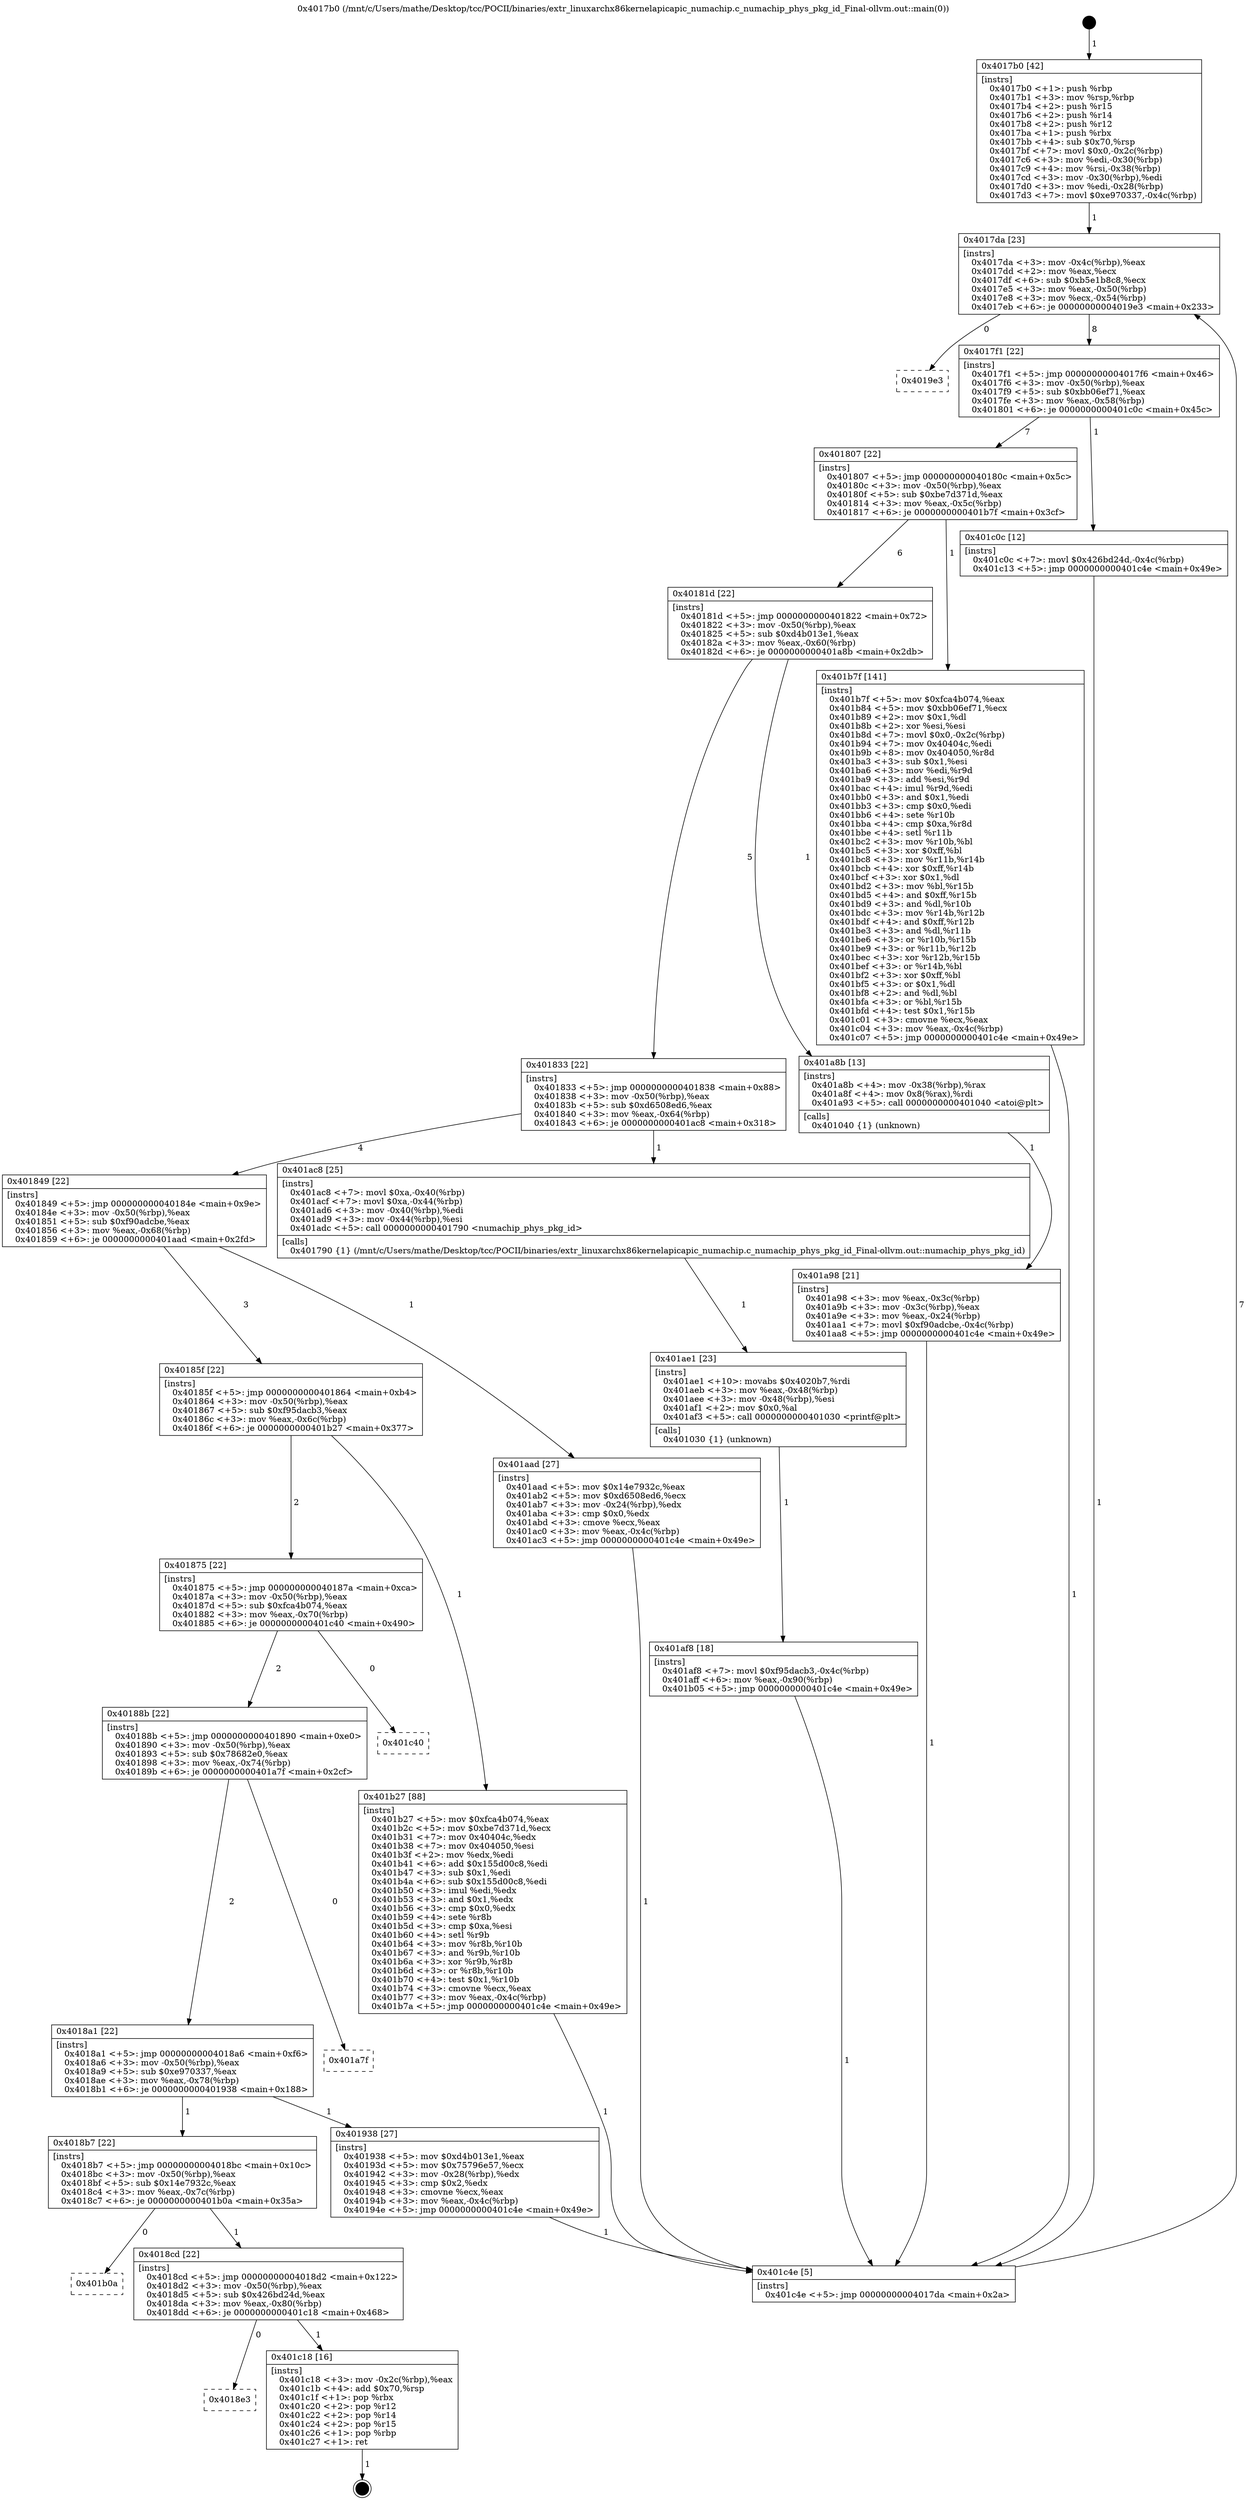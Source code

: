 digraph "0x4017b0" {
  label = "0x4017b0 (/mnt/c/Users/mathe/Desktop/tcc/POCII/binaries/extr_linuxarchx86kernelapicapic_numachip.c_numachip_phys_pkg_id_Final-ollvm.out::main(0))"
  labelloc = "t"
  node[shape=record]

  Entry [label="",width=0.3,height=0.3,shape=circle,fillcolor=black,style=filled]
  "0x4017da" [label="{
     0x4017da [23]\l
     | [instrs]\l
     &nbsp;&nbsp;0x4017da \<+3\>: mov -0x4c(%rbp),%eax\l
     &nbsp;&nbsp;0x4017dd \<+2\>: mov %eax,%ecx\l
     &nbsp;&nbsp;0x4017df \<+6\>: sub $0xb5e1b8c8,%ecx\l
     &nbsp;&nbsp;0x4017e5 \<+3\>: mov %eax,-0x50(%rbp)\l
     &nbsp;&nbsp;0x4017e8 \<+3\>: mov %ecx,-0x54(%rbp)\l
     &nbsp;&nbsp;0x4017eb \<+6\>: je 00000000004019e3 \<main+0x233\>\l
  }"]
  "0x4019e3" [label="{
     0x4019e3\l
  }", style=dashed]
  "0x4017f1" [label="{
     0x4017f1 [22]\l
     | [instrs]\l
     &nbsp;&nbsp;0x4017f1 \<+5\>: jmp 00000000004017f6 \<main+0x46\>\l
     &nbsp;&nbsp;0x4017f6 \<+3\>: mov -0x50(%rbp),%eax\l
     &nbsp;&nbsp;0x4017f9 \<+5\>: sub $0xbb06ef71,%eax\l
     &nbsp;&nbsp;0x4017fe \<+3\>: mov %eax,-0x58(%rbp)\l
     &nbsp;&nbsp;0x401801 \<+6\>: je 0000000000401c0c \<main+0x45c\>\l
  }"]
  Exit [label="",width=0.3,height=0.3,shape=circle,fillcolor=black,style=filled,peripheries=2]
  "0x401c0c" [label="{
     0x401c0c [12]\l
     | [instrs]\l
     &nbsp;&nbsp;0x401c0c \<+7\>: movl $0x426bd24d,-0x4c(%rbp)\l
     &nbsp;&nbsp;0x401c13 \<+5\>: jmp 0000000000401c4e \<main+0x49e\>\l
  }"]
  "0x401807" [label="{
     0x401807 [22]\l
     | [instrs]\l
     &nbsp;&nbsp;0x401807 \<+5\>: jmp 000000000040180c \<main+0x5c\>\l
     &nbsp;&nbsp;0x40180c \<+3\>: mov -0x50(%rbp),%eax\l
     &nbsp;&nbsp;0x40180f \<+5\>: sub $0xbe7d371d,%eax\l
     &nbsp;&nbsp;0x401814 \<+3\>: mov %eax,-0x5c(%rbp)\l
     &nbsp;&nbsp;0x401817 \<+6\>: je 0000000000401b7f \<main+0x3cf\>\l
  }"]
  "0x4018e3" [label="{
     0x4018e3\l
  }", style=dashed]
  "0x401b7f" [label="{
     0x401b7f [141]\l
     | [instrs]\l
     &nbsp;&nbsp;0x401b7f \<+5\>: mov $0xfca4b074,%eax\l
     &nbsp;&nbsp;0x401b84 \<+5\>: mov $0xbb06ef71,%ecx\l
     &nbsp;&nbsp;0x401b89 \<+2\>: mov $0x1,%dl\l
     &nbsp;&nbsp;0x401b8b \<+2\>: xor %esi,%esi\l
     &nbsp;&nbsp;0x401b8d \<+7\>: movl $0x0,-0x2c(%rbp)\l
     &nbsp;&nbsp;0x401b94 \<+7\>: mov 0x40404c,%edi\l
     &nbsp;&nbsp;0x401b9b \<+8\>: mov 0x404050,%r8d\l
     &nbsp;&nbsp;0x401ba3 \<+3\>: sub $0x1,%esi\l
     &nbsp;&nbsp;0x401ba6 \<+3\>: mov %edi,%r9d\l
     &nbsp;&nbsp;0x401ba9 \<+3\>: add %esi,%r9d\l
     &nbsp;&nbsp;0x401bac \<+4\>: imul %r9d,%edi\l
     &nbsp;&nbsp;0x401bb0 \<+3\>: and $0x1,%edi\l
     &nbsp;&nbsp;0x401bb3 \<+3\>: cmp $0x0,%edi\l
     &nbsp;&nbsp;0x401bb6 \<+4\>: sete %r10b\l
     &nbsp;&nbsp;0x401bba \<+4\>: cmp $0xa,%r8d\l
     &nbsp;&nbsp;0x401bbe \<+4\>: setl %r11b\l
     &nbsp;&nbsp;0x401bc2 \<+3\>: mov %r10b,%bl\l
     &nbsp;&nbsp;0x401bc5 \<+3\>: xor $0xff,%bl\l
     &nbsp;&nbsp;0x401bc8 \<+3\>: mov %r11b,%r14b\l
     &nbsp;&nbsp;0x401bcb \<+4\>: xor $0xff,%r14b\l
     &nbsp;&nbsp;0x401bcf \<+3\>: xor $0x1,%dl\l
     &nbsp;&nbsp;0x401bd2 \<+3\>: mov %bl,%r15b\l
     &nbsp;&nbsp;0x401bd5 \<+4\>: and $0xff,%r15b\l
     &nbsp;&nbsp;0x401bd9 \<+3\>: and %dl,%r10b\l
     &nbsp;&nbsp;0x401bdc \<+3\>: mov %r14b,%r12b\l
     &nbsp;&nbsp;0x401bdf \<+4\>: and $0xff,%r12b\l
     &nbsp;&nbsp;0x401be3 \<+3\>: and %dl,%r11b\l
     &nbsp;&nbsp;0x401be6 \<+3\>: or %r10b,%r15b\l
     &nbsp;&nbsp;0x401be9 \<+3\>: or %r11b,%r12b\l
     &nbsp;&nbsp;0x401bec \<+3\>: xor %r12b,%r15b\l
     &nbsp;&nbsp;0x401bef \<+3\>: or %r14b,%bl\l
     &nbsp;&nbsp;0x401bf2 \<+3\>: xor $0xff,%bl\l
     &nbsp;&nbsp;0x401bf5 \<+3\>: or $0x1,%dl\l
     &nbsp;&nbsp;0x401bf8 \<+2\>: and %dl,%bl\l
     &nbsp;&nbsp;0x401bfa \<+3\>: or %bl,%r15b\l
     &nbsp;&nbsp;0x401bfd \<+4\>: test $0x1,%r15b\l
     &nbsp;&nbsp;0x401c01 \<+3\>: cmovne %ecx,%eax\l
     &nbsp;&nbsp;0x401c04 \<+3\>: mov %eax,-0x4c(%rbp)\l
     &nbsp;&nbsp;0x401c07 \<+5\>: jmp 0000000000401c4e \<main+0x49e\>\l
  }"]
  "0x40181d" [label="{
     0x40181d [22]\l
     | [instrs]\l
     &nbsp;&nbsp;0x40181d \<+5\>: jmp 0000000000401822 \<main+0x72\>\l
     &nbsp;&nbsp;0x401822 \<+3\>: mov -0x50(%rbp),%eax\l
     &nbsp;&nbsp;0x401825 \<+5\>: sub $0xd4b013e1,%eax\l
     &nbsp;&nbsp;0x40182a \<+3\>: mov %eax,-0x60(%rbp)\l
     &nbsp;&nbsp;0x40182d \<+6\>: je 0000000000401a8b \<main+0x2db\>\l
  }"]
  "0x401c18" [label="{
     0x401c18 [16]\l
     | [instrs]\l
     &nbsp;&nbsp;0x401c18 \<+3\>: mov -0x2c(%rbp),%eax\l
     &nbsp;&nbsp;0x401c1b \<+4\>: add $0x70,%rsp\l
     &nbsp;&nbsp;0x401c1f \<+1\>: pop %rbx\l
     &nbsp;&nbsp;0x401c20 \<+2\>: pop %r12\l
     &nbsp;&nbsp;0x401c22 \<+2\>: pop %r14\l
     &nbsp;&nbsp;0x401c24 \<+2\>: pop %r15\l
     &nbsp;&nbsp;0x401c26 \<+1\>: pop %rbp\l
     &nbsp;&nbsp;0x401c27 \<+1\>: ret\l
  }"]
  "0x401a8b" [label="{
     0x401a8b [13]\l
     | [instrs]\l
     &nbsp;&nbsp;0x401a8b \<+4\>: mov -0x38(%rbp),%rax\l
     &nbsp;&nbsp;0x401a8f \<+4\>: mov 0x8(%rax),%rdi\l
     &nbsp;&nbsp;0x401a93 \<+5\>: call 0000000000401040 \<atoi@plt\>\l
     | [calls]\l
     &nbsp;&nbsp;0x401040 \{1\} (unknown)\l
  }"]
  "0x401833" [label="{
     0x401833 [22]\l
     | [instrs]\l
     &nbsp;&nbsp;0x401833 \<+5\>: jmp 0000000000401838 \<main+0x88\>\l
     &nbsp;&nbsp;0x401838 \<+3\>: mov -0x50(%rbp),%eax\l
     &nbsp;&nbsp;0x40183b \<+5\>: sub $0xd6508ed6,%eax\l
     &nbsp;&nbsp;0x401840 \<+3\>: mov %eax,-0x64(%rbp)\l
     &nbsp;&nbsp;0x401843 \<+6\>: je 0000000000401ac8 \<main+0x318\>\l
  }"]
  "0x4018cd" [label="{
     0x4018cd [22]\l
     | [instrs]\l
     &nbsp;&nbsp;0x4018cd \<+5\>: jmp 00000000004018d2 \<main+0x122\>\l
     &nbsp;&nbsp;0x4018d2 \<+3\>: mov -0x50(%rbp),%eax\l
     &nbsp;&nbsp;0x4018d5 \<+5\>: sub $0x426bd24d,%eax\l
     &nbsp;&nbsp;0x4018da \<+3\>: mov %eax,-0x80(%rbp)\l
     &nbsp;&nbsp;0x4018dd \<+6\>: je 0000000000401c18 \<main+0x468\>\l
  }"]
  "0x401ac8" [label="{
     0x401ac8 [25]\l
     | [instrs]\l
     &nbsp;&nbsp;0x401ac8 \<+7\>: movl $0xa,-0x40(%rbp)\l
     &nbsp;&nbsp;0x401acf \<+7\>: movl $0xa,-0x44(%rbp)\l
     &nbsp;&nbsp;0x401ad6 \<+3\>: mov -0x40(%rbp),%edi\l
     &nbsp;&nbsp;0x401ad9 \<+3\>: mov -0x44(%rbp),%esi\l
     &nbsp;&nbsp;0x401adc \<+5\>: call 0000000000401790 \<numachip_phys_pkg_id\>\l
     | [calls]\l
     &nbsp;&nbsp;0x401790 \{1\} (/mnt/c/Users/mathe/Desktop/tcc/POCII/binaries/extr_linuxarchx86kernelapicapic_numachip.c_numachip_phys_pkg_id_Final-ollvm.out::numachip_phys_pkg_id)\l
  }"]
  "0x401849" [label="{
     0x401849 [22]\l
     | [instrs]\l
     &nbsp;&nbsp;0x401849 \<+5\>: jmp 000000000040184e \<main+0x9e\>\l
     &nbsp;&nbsp;0x40184e \<+3\>: mov -0x50(%rbp),%eax\l
     &nbsp;&nbsp;0x401851 \<+5\>: sub $0xf90adcbe,%eax\l
     &nbsp;&nbsp;0x401856 \<+3\>: mov %eax,-0x68(%rbp)\l
     &nbsp;&nbsp;0x401859 \<+6\>: je 0000000000401aad \<main+0x2fd\>\l
  }"]
  "0x401b0a" [label="{
     0x401b0a\l
  }", style=dashed]
  "0x401aad" [label="{
     0x401aad [27]\l
     | [instrs]\l
     &nbsp;&nbsp;0x401aad \<+5\>: mov $0x14e7932c,%eax\l
     &nbsp;&nbsp;0x401ab2 \<+5\>: mov $0xd6508ed6,%ecx\l
     &nbsp;&nbsp;0x401ab7 \<+3\>: mov -0x24(%rbp),%edx\l
     &nbsp;&nbsp;0x401aba \<+3\>: cmp $0x0,%edx\l
     &nbsp;&nbsp;0x401abd \<+3\>: cmove %ecx,%eax\l
     &nbsp;&nbsp;0x401ac0 \<+3\>: mov %eax,-0x4c(%rbp)\l
     &nbsp;&nbsp;0x401ac3 \<+5\>: jmp 0000000000401c4e \<main+0x49e\>\l
  }"]
  "0x40185f" [label="{
     0x40185f [22]\l
     | [instrs]\l
     &nbsp;&nbsp;0x40185f \<+5\>: jmp 0000000000401864 \<main+0xb4\>\l
     &nbsp;&nbsp;0x401864 \<+3\>: mov -0x50(%rbp),%eax\l
     &nbsp;&nbsp;0x401867 \<+5\>: sub $0xf95dacb3,%eax\l
     &nbsp;&nbsp;0x40186c \<+3\>: mov %eax,-0x6c(%rbp)\l
     &nbsp;&nbsp;0x40186f \<+6\>: je 0000000000401b27 \<main+0x377\>\l
  }"]
  "0x401af8" [label="{
     0x401af8 [18]\l
     | [instrs]\l
     &nbsp;&nbsp;0x401af8 \<+7\>: movl $0xf95dacb3,-0x4c(%rbp)\l
     &nbsp;&nbsp;0x401aff \<+6\>: mov %eax,-0x90(%rbp)\l
     &nbsp;&nbsp;0x401b05 \<+5\>: jmp 0000000000401c4e \<main+0x49e\>\l
  }"]
  "0x401b27" [label="{
     0x401b27 [88]\l
     | [instrs]\l
     &nbsp;&nbsp;0x401b27 \<+5\>: mov $0xfca4b074,%eax\l
     &nbsp;&nbsp;0x401b2c \<+5\>: mov $0xbe7d371d,%ecx\l
     &nbsp;&nbsp;0x401b31 \<+7\>: mov 0x40404c,%edx\l
     &nbsp;&nbsp;0x401b38 \<+7\>: mov 0x404050,%esi\l
     &nbsp;&nbsp;0x401b3f \<+2\>: mov %edx,%edi\l
     &nbsp;&nbsp;0x401b41 \<+6\>: add $0x155d00c8,%edi\l
     &nbsp;&nbsp;0x401b47 \<+3\>: sub $0x1,%edi\l
     &nbsp;&nbsp;0x401b4a \<+6\>: sub $0x155d00c8,%edi\l
     &nbsp;&nbsp;0x401b50 \<+3\>: imul %edi,%edx\l
     &nbsp;&nbsp;0x401b53 \<+3\>: and $0x1,%edx\l
     &nbsp;&nbsp;0x401b56 \<+3\>: cmp $0x0,%edx\l
     &nbsp;&nbsp;0x401b59 \<+4\>: sete %r8b\l
     &nbsp;&nbsp;0x401b5d \<+3\>: cmp $0xa,%esi\l
     &nbsp;&nbsp;0x401b60 \<+4\>: setl %r9b\l
     &nbsp;&nbsp;0x401b64 \<+3\>: mov %r8b,%r10b\l
     &nbsp;&nbsp;0x401b67 \<+3\>: and %r9b,%r10b\l
     &nbsp;&nbsp;0x401b6a \<+3\>: xor %r9b,%r8b\l
     &nbsp;&nbsp;0x401b6d \<+3\>: or %r8b,%r10b\l
     &nbsp;&nbsp;0x401b70 \<+4\>: test $0x1,%r10b\l
     &nbsp;&nbsp;0x401b74 \<+3\>: cmovne %ecx,%eax\l
     &nbsp;&nbsp;0x401b77 \<+3\>: mov %eax,-0x4c(%rbp)\l
     &nbsp;&nbsp;0x401b7a \<+5\>: jmp 0000000000401c4e \<main+0x49e\>\l
  }"]
  "0x401875" [label="{
     0x401875 [22]\l
     | [instrs]\l
     &nbsp;&nbsp;0x401875 \<+5\>: jmp 000000000040187a \<main+0xca\>\l
     &nbsp;&nbsp;0x40187a \<+3\>: mov -0x50(%rbp),%eax\l
     &nbsp;&nbsp;0x40187d \<+5\>: sub $0xfca4b074,%eax\l
     &nbsp;&nbsp;0x401882 \<+3\>: mov %eax,-0x70(%rbp)\l
     &nbsp;&nbsp;0x401885 \<+6\>: je 0000000000401c40 \<main+0x490\>\l
  }"]
  "0x401ae1" [label="{
     0x401ae1 [23]\l
     | [instrs]\l
     &nbsp;&nbsp;0x401ae1 \<+10\>: movabs $0x4020b7,%rdi\l
     &nbsp;&nbsp;0x401aeb \<+3\>: mov %eax,-0x48(%rbp)\l
     &nbsp;&nbsp;0x401aee \<+3\>: mov -0x48(%rbp),%esi\l
     &nbsp;&nbsp;0x401af1 \<+2\>: mov $0x0,%al\l
     &nbsp;&nbsp;0x401af3 \<+5\>: call 0000000000401030 \<printf@plt\>\l
     | [calls]\l
     &nbsp;&nbsp;0x401030 \{1\} (unknown)\l
  }"]
  "0x401c40" [label="{
     0x401c40\l
  }", style=dashed]
  "0x40188b" [label="{
     0x40188b [22]\l
     | [instrs]\l
     &nbsp;&nbsp;0x40188b \<+5\>: jmp 0000000000401890 \<main+0xe0\>\l
     &nbsp;&nbsp;0x401890 \<+3\>: mov -0x50(%rbp),%eax\l
     &nbsp;&nbsp;0x401893 \<+5\>: sub $0x78682e0,%eax\l
     &nbsp;&nbsp;0x401898 \<+3\>: mov %eax,-0x74(%rbp)\l
     &nbsp;&nbsp;0x40189b \<+6\>: je 0000000000401a7f \<main+0x2cf\>\l
  }"]
  "0x401a98" [label="{
     0x401a98 [21]\l
     | [instrs]\l
     &nbsp;&nbsp;0x401a98 \<+3\>: mov %eax,-0x3c(%rbp)\l
     &nbsp;&nbsp;0x401a9b \<+3\>: mov -0x3c(%rbp),%eax\l
     &nbsp;&nbsp;0x401a9e \<+3\>: mov %eax,-0x24(%rbp)\l
     &nbsp;&nbsp;0x401aa1 \<+7\>: movl $0xf90adcbe,-0x4c(%rbp)\l
     &nbsp;&nbsp;0x401aa8 \<+5\>: jmp 0000000000401c4e \<main+0x49e\>\l
  }"]
  "0x401a7f" [label="{
     0x401a7f\l
  }", style=dashed]
  "0x4018a1" [label="{
     0x4018a1 [22]\l
     | [instrs]\l
     &nbsp;&nbsp;0x4018a1 \<+5\>: jmp 00000000004018a6 \<main+0xf6\>\l
     &nbsp;&nbsp;0x4018a6 \<+3\>: mov -0x50(%rbp),%eax\l
     &nbsp;&nbsp;0x4018a9 \<+5\>: sub $0xe970337,%eax\l
     &nbsp;&nbsp;0x4018ae \<+3\>: mov %eax,-0x78(%rbp)\l
     &nbsp;&nbsp;0x4018b1 \<+6\>: je 0000000000401938 \<main+0x188\>\l
  }"]
  "0x4017b0" [label="{
     0x4017b0 [42]\l
     | [instrs]\l
     &nbsp;&nbsp;0x4017b0 \<+1\>: push %rbp\l
     &nbsp;&nbsp;0x4017b1 \<+3\>: mov %rsp,%rbp\l
     &nbsp;&nbsp;0x4017b4 \<+2\>: push %r15\l
     &nbsp;&nbsp;0x4017b6 \<+2\>: push %r14\l
     &nbsp;&nbsp;0x4017b8 \<+2\>: push %r12\l
     &nbsp;&nbsp;0x4017ba \<+1\>: push %rbx\l
     &nbsp;&nbsp;0x4017bb \<+4\>: sub $0x70,%rsp\l
     &nbsp;&nbsp;0x4017bf \<+7\>: movl $0x0,-0x2c(%rbp)\l
     &nbsp;&nbsp;0x4017c6 \<+3\>: mov %edi,-0x30(%rbp)\l
     &nbsp;&nbsp;0x4017c9 \<+4\>: mov %rsi,-0x38(%rbp)\l
     &nbsp;&nbsp;0x4017cd \<+3\>: mov -0x30(%rbp),%edi\l
     &nbsp;&nbsp;0x4017d0 \<+3\>: mov %edi,-0x28(%rbp)\l
     &nbsp;&nbsp;0x4017d3 \<+7\>: movl $0xe970337,-0x4c(%rbp)\l
  }"]
  "0x401938" [label="{
     0x401938 [27]\l
     | [instrs]\l
     &nbsp;&nbsp;0x401938 \<+5\>: mov $0xd4b013e1,%eax\l
     &nbsp;&nbsp;0x40193d \<+5\>: mov $0x75796e57,%ecx\l
     &nbsp;&nbsp;0x401942 \<+3\>: mov -0x28(%rbp),%edx\l
     &nbsp;&nbsp;0x401945 \<+3\>: cmp $0x2,%edx\l
     &nbsp;&nbsp;0x401948 \<+3\>: cmovne %ecx,%eax\l
     &nbsp;&nbsp;0x40194b \<+3\>: mov %eax,-0x4c(%rbp)\l
     &nbsp;&nbsp;0x40194e \<+5\>: jmp 0000000000401c4e \<main+0x49e\>\l
  }"]
  "0x4018b7" [label="{
     0x4018b7 [22]\l
     | [instrs]\l
     &nbsp;&nbsp;0x4018b7 \<+5\>: jmp 00000000004018bc \<main+0x10c\>\l
     &nbsp;&nbsp;0x4018bc \<+3\>: mov -0x50(%rbp),%eax\l
     &nbsp;&nbsp;0x4018bf \<+5\>: sub $0x14e7932c,%eax\l
     &nbsp;&nbsp;0x4018c4 \<+3\>: mov %eax,-0x7c(%rbp)\l
     &nbsp;&nbsp;0x4018c7 \<+6\>: je 0000000000401b0a \<main+0x35a\>\l
  }"]
  "0x401c4e" [label="{
     0x401c4e [5]\l
     | [instrs]\l
     &nbsp;&nbsp;0x401c4e \<+5\>: jmp 00000000004017da \<main+0x2a\>\l
  }"]
  Entry -> "0x4017b0" [label=" 1"]
  "0x4017da" -> "0x4019e3" [label=" 0"]
  "0x4017da" -> "0x4017f1" [label=" 8"]
  "0x401c18" -> Exit [label=" 1"]
  "0x4017f1" -> "0x401c0c" [label=" 1"]
  "0x4017f1" -> "0x401807" [label=" 7"]
  "0x4018cd" -> "0x4018e3" [label=" 0"]
  "0x401807" -> "0x401b7f" [label=" 1"]
  "0x401807" -> "0x40181d" [label=" 6"]
  "0x4018cd" -> "0x401c18" [label=" 1"]
  "0x40181d" -> "0x401a8b" [label=" 1"]
  "0x40181d" -> "0x401833" [label=" 5"]
  "0x4018b7" -> "0x4018cd" [label=" 1"]
  "0x401833" -> "0x401ac8" [label=" 1"]
  "0x401833" -> "0x401849" [label=" 4"]
  "0x4018b7" -> "0x401b0a" [label=" 0"]
  "0x401849" -> "0x401aad" [label=" 1"]
  "0x401849" -> "0x40185f" [label=" 3"]
  "0x401c0c" -> "0x401c4e" [label=" 1"]
  "0x40185f" -> "0x401b27" [label=" 1"]
  "0x40185f" -> "0x401875" [label=" 2"]
  "0x401b7f" -> "0x401c4e" [label=" 1"]
  "0x401875" -> "0x401c40" [label=" 0"]
  "0x401875" -> "0x40188b" [label=" 2"]
  "0x401b27" -> "0x401c4e" [label=" 1"]
  "0x40188b" -> "0x401a7f" [label=" 0"]
  "0x40188b" -> "0x4018a1" [label=" 2"]
  "0x401af8" -> "0x401c4e" [label=" 1"]
  "0x4018a1" -> "0x401938" [label=" 1"]
  "0x4018a1" -> "0x4018b7" [label=" 1"]
  "0x401938" -> "0x401c4e" [label=" 1"]
  "0x4017b0" -> "0x4017da" [label=" 1"]
  "0x401c4e" -> "0x4017da" [label=" 7"]
  "0x401a8b" -> "0x401a98" [label=" 1"]
  "0x401a98" -> "0x401c4e" [label=" 1"]
  "0x401aad" -> "0x401c4e" [label=" 1"]
  "0x401ac8" -> "0x401ae1" [label=" 1"]
  "0x401ae1" -> "0x401af8" [label=" 1"]
}
